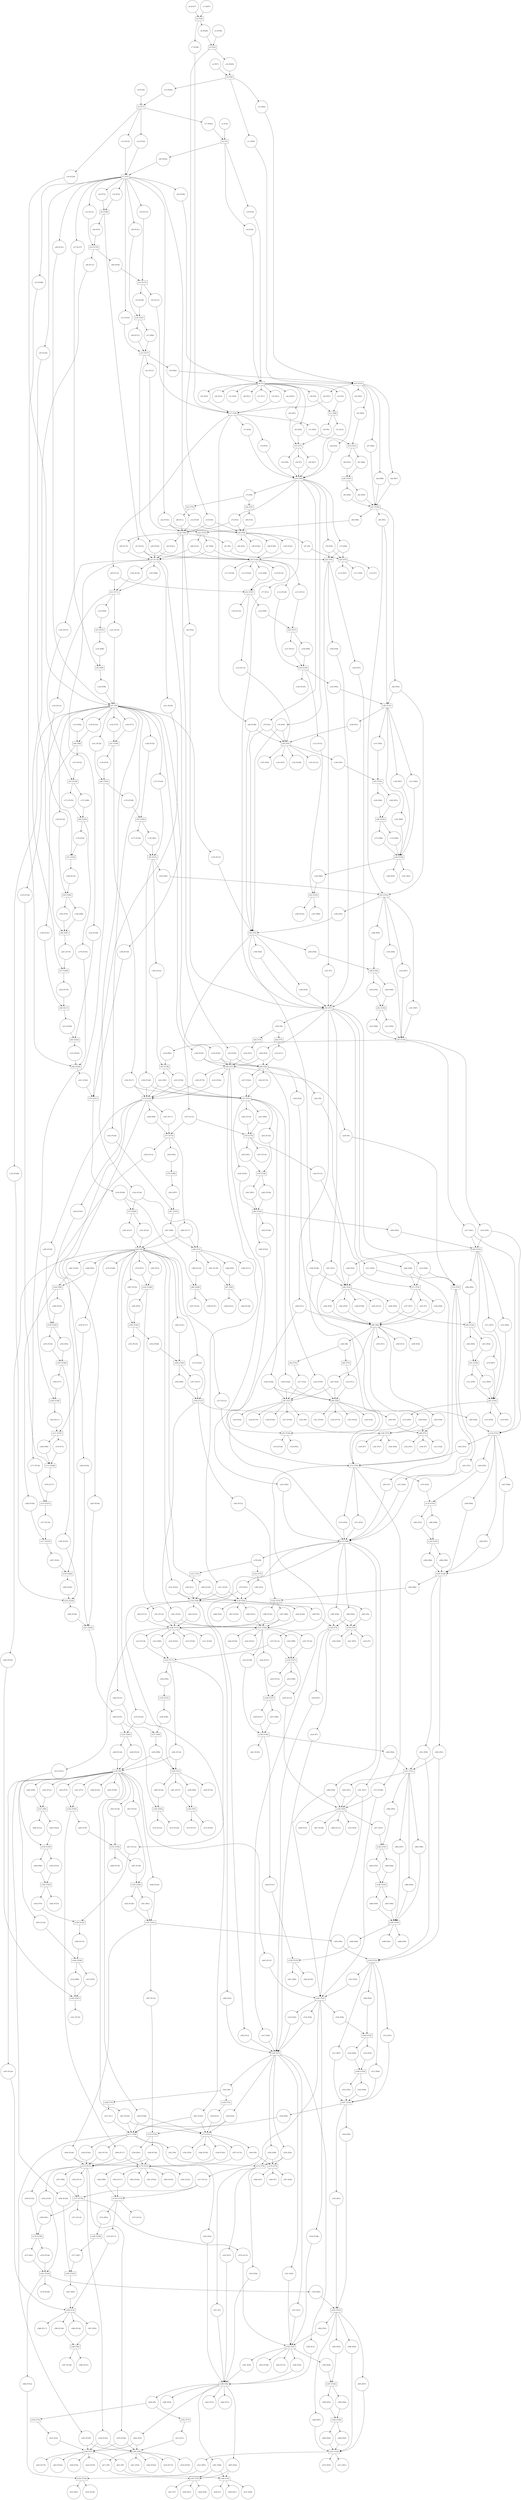 digraph PetriNet {
// Places
p85 [shape=circle label="c85 (P61)"];
p272 [shape=circle label="c272 (P60)"];
p464 [shape=circle label="c464 (P67)"];
p72 [shape=circle label="c72 (P55)"];
p503 [shape=circle label="c503 (P76)"];
p100 [shape=circle label="c100 (P161)"];
p427 [shape=circle label="c427 (P116)"];
p47 [shape=circle label="c47 (P116)"];
p431 [shape=circle label="c431 (P112)"];
p447 [shape=circle label="c447 (P164)"];
p139 [shape=circle label="c139 (P141)"];
p422 [shape=circle label="c422 (P163)"];
p523 [shape=circle label="c523 (P54)"];
p615 [shape=circle label="c615 (P81)"];
p297 [shape=circle label="c297 (P123)"];
p449 [shape=circle label="c449 (P160)"];
p41 [shape=circle label="c41 (P20)"];
p137 [shape=circle label="c137 (P144)"];
p415 [shape=circle label="c415 (P159)"];
p182 [shape=circle label="c182 (P84)"];
p268 [shape=circle label="c268 (P65)"];
p629 [shape=circle label="c629 (P47)"];
p376 [shape=circle label="c376 (P177)"];
p529 [shape=circle label="c529 (P24)"];
p151 [shape=circle label="c151 (P60)"];
p490 [shape=circle label="c490 (P84)"];
p270 [shape=circle label="c270 (P87)"];
p398 [shape=circle label="c398 (P155)"];
p69 [shape=circle label="c69 (P112)"];
p251 [shape=circle label="c251 (P28)"];
p364 [shape=circle label="c364 (P65)"];
p168 [shape=circle label="c168 (P53)"];
p394 [shape=circle label="c394 (P11)"];
p424 [shape=circle label="c424 (P151)"];
p178 [shape=circle label="c178 (P76)"];
p138 [shape=circle label="c138 (P160)"];
p155 [shape=circle label="c155 (P30)"];
p391 [shape=circle label="c391 (P59)"];
p330 [shape=circle label="c330 (P7)"];
p406 [shape=circle label="c406 (P23)"];
p180 [shape=circle label="c180 (P59)"];
p580 [shape=circle label="c580 (P152)"];
p290 [shape=circle label="c290 (P124)"];
p271 [shape=circle label="c271 (P67)"];
p245 [shape=circle label="c245 (P164)"];
p46 [shape=circle label="c46 (P78)"];
p52 [shape=circle label="c52 (P106)"];
p38 [shape=circle label="c38 (P22)"];
p40 [shape=circle label="c40 (P21)"];
p37 [shape=circle label="c37 (P17)"];
p573 [shape=circle label="c573 (P115)"];
p23 [shape=circle label="c23 (P188)"];
p388 [shape=circle label="c388 (P49)"];
p455 [shape=circle label="c455 (P118)"];
p569 [shape=circle label="c569 (P91)"];
p541 [shape=circle label="c541 (P9)"];
p269 [shape=circle label="c269 (P52)"];
p550 [shape=circle label="c550 (P24)"];
p181 [shape=circle label="c181 (P61)"];
p27 [shape=circle label="c27 (P137)"];
p187 [shape=circle label="c187 (P80)"];
p435 [shape=circle label="c435 (P116)"];
p123 [shape=circle label="c123 (P112)"];
p326 [shape=circle label="c326 (P170)"];
p323 [shape=circle label="c323 (P162)"];
p549 [shape=circle label="c549 (P162)"];
p286 [shape=circle label="c286 (P95)"];
p25 [shape=circle label="c25 (P112)"];
p29 [shape=circle label="c29 (P151)"];
p140 [shape=circle label="c140 (P73)"];
p537 [shape=circle label="c537 (P11)"];
p206 [shape=circle label="c206 (P48)"];
p592 [shape=circle label="c592 (P115)"];
p387 [shape=circle label="c387 (P181)"];
p341 [shape=circle label="c341 (P47)"];
p261 [shape=circle label="c261 (P81)"];
p74 [shape=circle label="c74 (P23)"];
p34 [shape=circle label="c34 (P3)"];
p101 [shape=circle label="c101 (P163)"];
p237 [shape=circle label="c237 (P47)"];
p80 [shape=circle label="c80 (P53)"];
p597 [shape=circle label="c597 (P138)"];
p451 [shape=circle label="c451 (P73)"];
p514 [shape=circle label="c514 (P68)"];
p355 [shape=circle label="c355 (P154)"];
p148 [shape=circle label="c148 (P51)"];
p582 [shape=circle label="c582 (P65)"];
p409 [shape=circle label="c409 (P187)"];
p103 [shape=circle label="c103 (P151)"];
p304 [shape=circle label="c304 (P48)"];
p39 [shape=circle label="c39 (P4)"];
p126 [shape=circle label="c126 (P80)"];
p437 [shape=circle label="c437 (P80)"];
p19 [shape=circle label="c19 (P18)"];
p239 [shape=circle label="c239 (P164)"];
p526 [shape=circle label="c526 (P48)"];
p303 [shape=circle label="c303 (P8)"];
p145 [shape=circle label="c145 (P138)"];
p382 [shape=circle label="c382 (P12)"];
p441 [shape=circle label="c441 (P145)"];
p602 [shape=circle label="c602 (P31)"];
p500 [shape=circle label="c500 (P153)"];
p316 [shape=circle label="c316 (P11)"];
p265 [shape=circle label="c265 (P148)"];
p113 [shape=circle label="c113 (P163)"];
p294 [shape=circle label="c294 (P198)"];
p88 [shape=circle label="c88 (P155)"];
p319 [shape=circle label="c319 (P156)"];
p114 [shape=circle label="c114 (P149)"];
p371 [shape=circle label="c371 (P198)"];
p241 [shape=circle label="c241 (P89)"];
p594 [shape=circle label="c594 (P30)"];
p392 [shape=circle label="c392 (P61)"];
p276 [shape=circle label="c276 (P72)"];
p118 [shape=circle label="c118 (P116)"];
p506 [shape=circle label="c506 (P148)"];
p173 [shape=circle label="c173 (P153)"];
p302 [shape=circle label="c302 (P66)"];
p305 [shape=circle label="c305 (P31)"];
p459 [shape=circle label="c459 (P118)"];
p9 [shape=circle label="c9 (P195)"];
p14 [shape=circle label="c14 (P122)"];
p520 [shape=circle label="c520 (P56)"];
p359 [shape=circle label="c359 (P154)"];
p122 [shape=circle label="c122 (P90)"];
p352 [shape=circle label="c352 (P108)"];
p26 [shape=circle label="c26 (P208)"];
p216 [shape=circle label="c216 (P59)"];
p292 [shape=circle label="c292 (P39)"];
p365 [shape=circle label="c365 (P51)"];
p487 [shape=circle label="c487 (P66)"];
p299 [shape=circle label="c299 (P101)"];
p434 [shape=circle label="c434 (P112)"];
p612 [shape=circle label="c612 (P85)"];
p604 [shape=circle label="c604 (P24)"];
p556 [shape=circle label="c556 (P160)"];
p509 [shape=circle label="c509 (P65)"];
p475 [shape=circle label="c475 (P128)"];
p538 [shape=circle label="c538 (P10)"];
p77 [shape=circle label="c77 (P12)"];
p279 [shape=circle label="c279 (P124)"];
p133 [shape=circle label="c133 (P94)"];
p553 [shape=circle label="c553 (P47)"];
p598 [shape=circle label="c598 (P54)"];
p555 [shape=circle label="c555 (P164)"];
p564 [shape=circle label="c564 (P89)"];
p254 [shape=circle label="c254 (P127)"];
p446 [shape=circle label="c446 (P130)"];
p417 [shape=circle label="c417 (P28)"];
p20 [shape=circle label="c20 (P202)"];
p226 [shape=circle label="c226 (P174)"];
p87 [shape=circle label="c87 (P80)"];
p360 [shape=circle label="c360 (P82)"];
p154 [shape=circle label="c154 (P35)"];
p174 [shape=circle label="c174 (P49)"];
p628 [shape=circle label="c628 (P28)"];
p534 [shape=circle label="c534 (P59)"];
p91 [shape=circle label="c91 (P9)"];
p230 [shape=circle label="c230 (P170)"];
p566 [shape=circle label="c566 (P7)"];
p362 [shape=circle label="c362 (P151)"];
p227 [shape=circle label="c227 (P162)"];
p63 [shape=circle label="c63 (P51)"];
p430 [shape=circle label="c430 (P92)"];
p190 [shape=circle label="c190 (P52)"];
p638 [shape=circle label="c638 (P47)"];
p496 [shape=circle label="c496 (P117)"];
p328 [shape=circle label="c328 (P162)"];
p146 [shape=circle label="c146 (P152)"];
p545 [shape=circle label="c545 (P24)"];
p275 [shape=circle label="c275 (P188)"];
p117 [shape=circle label="c117 (P159)"];
p186 [shape=circle label="c186 (P110)"];
p454 [shape=circle label="c454 (P189)"];
p22 [shape=circle label="c22 (P163)"];
p515 [shape=circle label="c515 (P70)"];
p244 [shape=circle label="c244 (P150)"];
p280 [shape=circle label="c280 (P137)"];
p42 [shape=circle label="c42 (P201)"];
p557 [shape=circle label="c557 (P89)"];
p191 [shape=circle label="c191 (P87)"];
p624 [shape=circle label="c624 (P195)"];
p357 [shape=circle label="c357 (P157)"];
p307 [shape=circle label="c307 (P24)"];
p396 [shape=circle label="c396 (P185)"];
p8 [shape=circle label="c8 (P206)"];
p327 [shape=circle label="c327 (P195)"];
p405 [shape=circle label="c405 (P9)"];
p324 [shape=circle label="c324 (P24)"];
p56 [shape=circle label="c56 (P47)"];
p249 [shape=circle label="c249 (P152)"];
p469 [shape=circle label="c469 (P35)"];
p380 [shape=circle label="c380 (P48)"];
p576 [shape=circle label="c576 (P158)"];
p445 [shape=circle label="c445 (P115)"];
p89 [shape=circle label="c89 (P11)"];
p264 [shape=circle label="c264 (P83)"];
p318 [shape=circle label="c318 (P81)"];
p471 [shape=circle label="c471 (P55)"];
p314 [shape=circle label="c314 (P61)"];
p575 [shape=circle label="c575 (P81)"];
p105 [shape=circle label="c105 (P88)"];
p453 [shape=circle label="c453 (P124)"];
p516 [shape=circle label="c516 (P39)"];
p583 [shape=circle label="c583 (P52)"];
p86 [shape=circle label="c86 (P84)"];
p30 [shape=circle label="c30 (P129)"];
p184 [shape=circle label="c184 (P148)"];
p32 [shape=circle label="c32 (P159)"];
p28 [shape=circle label="c28 (P123)"];
p403 [shape=circle label="c403 (P161)"];
p109 [shape=circle label="c109 (P47)"];
p222 [shape=circle label="c222 (P81)"];
p94 [shape=circle label="c94 (P173)"];
p71 [shape=circle label="c71 (P30)"];
p494 [shape=circle label="c494 (P141)"];
p90 [shape=circle label="c90 (P10)"];
p552 [shape=circle label="c552 (P28)"];
p231 [shape=circle label="c231 (P195)"];
p349 [shape=circle label="c349 (P140)"];
p212 [shape=circle label="c212 (P180)"];
p386 [shape=circle label="c386 (P66)"];
p312 [shape=circle label="c312 (P66)"];
p420 [shape=circle label="c420 (P28)"];
p348 [shape=circle label="c348 (P103)"];
p295 [shape=circle label="c295 (P30)"];
p457 [shape=circle label="c457 (P152)"];
p433 [shape=circle label="c433 (P90)"];
p121 [shape=circle label="c121 (P118)"];
p289 [shape=circle label="c289 (P117)"];
p467 [shape=circle label="c467 (P198)"];
p240 [shape=circle label="c240 (P160)"];
p489 [shape=circle label="c489 (P61)"];
p2 [shape=circle label="c2 (P57)"];
p616 [shape=circle label="c616 (P156)"];
p414 [shape=circle label="c414 (P88)"];
p21 [shape=circle label="c21 (P143)"];
p183 [shape=circle label="c183 (P83)"];
p504 [shape=circle label="c504 (P153)"];
p185 [shape=circle label="c185 (P152)"];
p315 [shape=circle label="c315 (P85)"];
p340 [shape=circle label="c340 (P28)"];
p374 [shape=circle label="c374 (P30)"];
p132 [shape=circle label="c132 (P75)"];
p200 [shape=circle label="c200 (P56)"];
p263 [shape=circle label="c263 (P97)"];
p546 [shape=circle label="c546 (P9)"];
p24 [shape=circle label="c24 (P72)"];
p194 [shape=circle label="c194 (P68)"];
p247 [shape=circle label="c247 (P117)"];
p124 [shape=circle label="c124 (P116)"];
p283 [shape=circle label="c283 (P129)"];
p134 [shape=circle label="c134 (P115)"];
p591 [shape=circle label="c591 (P39)"];
p528 [shape=circle label="c528 (P13)"];
p92 [shape=circle label="c92 (P23)"];
p571 [shape=circle label="c571 (P119)"];
p586 [shape=circle label="c586 (P60)"];
p224 [shape=circle label="c224 (P9)"];
p235 [shape=circle label="c235 (P7)"];
p397 [shape=circle label="c397 (P80)"];
p141 [shape=circle label="c141 (P134)"];
p423 [shape=circle label="c423 (P149)"];
p285 [shape=circle label="c285 (P74)"];
p317 [shape=circle label="c317 (P10)"];
p444 [shape=circle label="c444 (P94)"];
p329 [shape=circle label="c329 (P24)"];
p64 [shape=circle label="c64 (P67)"];
p525 [shape=circle label="c525 (P8)"];
p381 [shape=circle label="c381 (P31)"];
p460 [shape=circle label="c460 (P124)"];
p474 [shape=circle label="c474 (P123)"];
p458 [shape=circle label="c458 (P94)"];
p574 [shape=circle label="c574 (P117)"];
p198 [shape=circle label="c198 (P198)"];
p531 [shape=circle label="c531 (P29)"];
p618 [shape=circle label="c618 (P195)"];
p350 [shape=circle label="c350 (P78)"];
p610 [shape=circle label="c610 (P59)"];
p97 [shape=circle label="c97 (P9)"];
p287 [shape=circle label="c287 (P135)"];
p104 [shape=circle label="c104 (P118)"];
p234 [shape=circle label="c234 (P186)"];
p98 [shape=circle label="c98 (P23)"];
p512 [shape=circle label="c512 (P67)"];
p55 [shape=circle label="c55 (P28)"];
p440 [shape=circle label="c440 (P82)"];
p492 [shape=circle label="c492 (P155)"];
p613 [shape=circle label="c613 (P11)"];
p399 [shape=circle label="c399 (P9)"];
p232 [shape=circle label="c232 (P162)"];
p306 [shape=circle label="c306 (P13)"];
p298 [shape=circle label="c298 (P127)"];
p530 [shape=circle label="c530 (P26)"];
p152 [shape=circle label="c152 (P198)"];
p68 [shape=circle label="c68 (P198)"];
p443 [shape=circle label="c443 (P75)"];
p102 [shape=circle label="c102 (P149)"];
p579 [shape=circle label="c579 (P148)"];
p369 [shape=circle label="c369 (P69)"];
p6 [shape=circle label="c6 (P197)"];
p521 [shape=circle label="c521 (P176)"];
p199 [shape=circle label="c199 (P30)"];
p208 [shape=circle label="c208 (P13)"];
p331 [shape=circle label="c331 (P28)"];
p507 [shape=circle label="c507 (P152)"];
p110 [shape=circle label="c110 (P7)"];
p196 [shape=circle label="c196 (P39)"];
p58 [shape=circle label="c58 (P157)"];
p320 [shape=circle label="c320 (P9)"];
p255 [shape=circle label="c255 (P91)"];
p606 [shape=circle label="c606 (P29)"];
p402 [shape=circle label="c402 (P173)"];
p225 [shape=circle label="c225 (P195)"];
p404 [shape=circle label="c404 (P169)"];
p76 [shape=circle label="c76 (P31)"];
p262 [shape=circle label="c262 (P158)"];
p115 [shape=circle label="c115 (P151)"];
p595 [shape=circle label="c595 (P56)"];
p366 [shape=circle label="c366 (P67)"];
p107 [shape=circle label="c107 (P7)"];
p623 [shape=circle label="c623 (P170)"];
p518 [shape=circle label="c518 (P198)"];
p572 [shape=circle label="c572 (P93)"];
p411 [shape=circle label="c411 (P149)"];
p461 [shape=circle label="c461 (P137)"];
p188 [shape=circle label="c188 (P155)"];
p120 [shape=circle label="c120 (P112)"];
p223 [shape=circle label="c223 (P156)"];
p375 [shape=circle label="c375 (P55)"];
p356 [shape=circle label="c356 (P80)"];
p625 [shape=circle label="c625 (P162)"];
p150 [shape=circle label="c150 (P86)"];
p149 [shape=circle label="c149 (P67)"];
p258 [shape=circle label="c258 (P93)"];
p505 [shape=circle label="c505 (P83)"];
p508 [shape=circle label="c508 (P110)"];
p35 [shape=circle label="c35 (P31)"];
p189 [shape=circle label="c189 (P65)"];
p195 [shape=circle label="c195 (P70)"];
p484 [shape=circle label="c484 (P66)"];
p501 [shape=circle label="c501 (P81)"];
p421 [shape=circle label="c421 (P47)"];
p53 [shape=circle label="c53 (P112)"];
p358 [shape=circle label="c358 (P77)"];
p15 [shape=circle label="c15 (P125)"];
p429 [shape=circle label="c429 (P128)"];
p383 [shape=circle label="c383 (P26)"];
p205 [shape=circle label="c205 (P8)"];
p412 [shape=circle label="c412 (P151)"];
p321 [shape=circle label="c321 (P195)"];
p59 [shape=circle label="c59 (P82)"];
p204 [shape=circle label="c204 (P66)"];
p36 [shape=circle label="c36 (P47)"];
p266 [shape=circle label="c266 (P152)"];
p210 [shape=circle label="c210 (P26)"];
p432 [shape=circle label="c432 (P118)"];
p197 [shape=circle label="c197 (P115)"];
p617 [shape=circle label="c617 (P9)"];
p554 [shape=circle label="c554 (P150)"];
p563 [shape=circle label="c563 (P117)"];
p291 [shape=circle label="c291 (P138)"];
p62 [shape=circle label="c62 (P65)"];
p498 [shape=circle label="c498 (P134)"];
p511 [shape=circle label="c511 (P87)"];
p12 [shape=circle label="c12 (P62)"];
p260 [shape=circle label="c260 (P117)"];
p313 [shape=circle label="c313 (P59)"];
p82 [shape=circle label="c82 (P49)"];
p278 [shape=circle label="c278 (P117)"];
p495 [shape=circle label="c495 (P79)"];
p393 [shape=circle label="c393 (P84)"];
p468 [shape=circle label="c468 (P112)"];
p284 [shape=circle label="c284 (P159)"];
p377 [shape=circle label="c377 (P179)"];
p524 [shape=circle label="c524 (P66)"];
p112 [shape=circle label="c112 (P47)"];
p535 [shape=circle label="c535 (P61)"];
p217 [shape=circle label="c217 (P61)"];
p119 [shape=circle label="c119 (P92)"];
p65 [shape=circle label="c65 (P63)"];
p413 [shape=circle label="c413 (P118)"];
p351 [shape=circle label="c351 (P116)"];
p253 [shape=circle label="c253 (P123)"];
p172 [shape=circle label="c172 (P80)"];
p33 [shape=circle label="c33 (P74)"];
p472 [shape=circle label="c472 (P100)"];
p428 [shape=circle label="c428 (P123)"];
p558 [shape=circle label="c558 (P119)"];
p171 [shape=circle label="c171 (P134)"];
p243 [shape=circle label="c243 (P152)"];
p175 [shape=circle label="c175 (P66)"];
p238 [shape=circle label="c238 (P150)"];
p533 [shape=circle label="c533 (P66)"];
p600 [shape=circle label="c600 (P8)"];
p536 [shape=circle label="c536 (P85)"];
p436 [shape=circle label="c436 (P96)"];
p542 [shape=circle label="c542 (P195)"];
p578 [shape=circle label="c578 (P83)"];
p129 [shape=circle label="c129 (P82)"];
p5 [shape=circle label="c5 (P194)"];
p13 [shape=circle label="c13 (P204)"];
p207 [shape=circle label="c207 (P31)"];
p43 [shape=circle label="c43 (P26)"];
p622 [shape=circle label="c622 (P9)"];
p281 [shape=circle label="c281 (P140)"];
p78 [shape=circle label="c78 (P26)"];
p95 [shape=circle label="c95 (P161)"];
p361 [shape=circle label="c361 (P145)"];
p609 [shape=circle label="c609 (P66)"];
p637 [shape=circle label="c637 (P28)"];
p143 [shape=circle label="c143 (P189)"];
p385 [shape=circle label="c385 (P53)"];
p10 [shape=circle label="c10 (P205)"];
p470 [shape=circle label="c470 (P30)"];
p236 [shape=circle label="c236 (P28)"];
p373 [shape=circle label="c373 (P35)"];
p608 [shape=circle label="c608 (P50)"];
p3 [shape=circle label="c3 (P14)"];
p99 [shape=circle label="c99 (P195)"];
p61 [shape=circle label="c61 (P151)"];
p491 [shape=circle label="c491 (P80)"];
p589 [shape=circle label="c589 (P124)"];
p585 [shape=circle label="c585 (P67)"];
p75 [shape=circle label="c75 (P48)"];
p448 [shape=circle label="c448 (P144)"];
p442 [shape=circle label="c442 (P151)"];
p18 [shape=circle label="c18 (P16)"];
p379 [shape=circle label="c379 (P23)"];
p248 [shape=circle label="c248 (P89)"];
p57 [shape=circle label="c57 (P80)"];
p332 [shape=circle label="c332 (P47)"];
p605 [shape=circle label="c605 (P26)"];
p488 [shape=circle label="c488 (P59)"];
p50 [shape=circle label="c50 (P6)"];
p1 [shape=circle label="c1 (P207)"];
p293 [shape=circle label="c293 (P115)"];
p551 [shape=circle label="c551 (P7)"];
p111 [shape=circle label="c111 (P28)"];
p70 [shape=circle label="c70 (P35)"];
p144 [shape=circle label="c144 (P118)"];
p510 [shape=circle label="c510 (P52)"];
p593 [shape=circle label="c593 (P198)"];
p127 [shape=circle label="c127 (P157)"];
p277 [shape=circle label="c277 (P112)"];
p384 [shape=circle label="c384 (P29)"];
p309 [shape=circle label="c309 (P29)"];
p567 [shape=circle label="c567 (P28)"];
p67 [shape=circle label="c67 (P60)"];
p125 [shape=circle label="c125 (P96)"];
p363 [shape=circle label="c363 (P111)"];
p438 [shape=circle label="c438 (P157)"];
p84 [shape=circle label="c84 (P59)"];
p539 [shape=circle label="c539 (P81)"];
p17 [shape=circle label="c17 (P203)"];
p418 [shape=circle label="c418 (P47)"];
p300 [shape=circle label="c300 (P138)"];
p259 [shape=circle label="c259 (P115)"];
p577 [shape=circle label="c577 (P97)"];
p462 [shape=circle label="c462 (P65)"];
p419 [shape=circle label="c419 (P7)"];
p601 [shape=circle label="c601 (P48)"];
p83 [shape=circle label="c83 (P66)"];
p214 [shape=circle label="c214 (P66)"];
p202 [shape=circle label="c202 (P178)"];
p288 [shape=circle label="c288 (P95)"];
p425 [shape=circle label="c425 (P88)"];
p301 [shape=circle label="c301 (P54)"];
p561 [shape=circle label="c561 (P164)"];
p452 [shape=circle label="c452 (P134)"];
p543 [shape=circle label="c543 (P174)"];
p407 [shape=circle label="c407 (P195)"];
p590 [shape=circle label="c590 (P138)"];
p11 [shape=circle label="c11 (P59)"];
p325 [shape=circle label="c325 (P9)"];
p130 [shape=circle label="c130 (P145)"];
p581 [shape=circle label="c581 (P99)"];
p106 [shape=circle label="c106 (P159)"];
p497 [shape=circle label="c497 (P109)"];
p16 [shape=circle label="c16 (P128)"];
p273 [shape=circle label="c273 (P143)"];
p367 [shape=circle label="c367 (P86)"];
p548 [shape=circle label="c548 (P195)"];
p354 [shape=circle label="c354 (P81)"];
p218 [shape=circle label="c218 (P85)"];
p463 [shape=circle label="c463 (P51)"];
p31 [shape=circle label="c31 (P131)"];
p93 [shape=circle label="c93 (P195)"];
p560 [shape=circle label="c560 (P150)"];
p621 [shape=circle label="c621 (P24)"];
p131 [shape=circle label="c131 (P151)"];
p159 [shape=circle label="c159 (P79)"];
p128 [shape=circle label="c128 (P98)"];
p252 [shape=circle label="c252 (P47)"];
p389 [shape=circle label="c389 (P66)"];
p221 [shape=circle label="c221 (P184)"];
p81 [shape=circle label="c81 (P66)"];
p246 [shape=circle label="c246 (P160)"];
p213 [shape=circle label="c213 (P50)"];
p66 [shape=circle label="c66 (P86)"];
p493 [shape=circle label="c493 (P102)"];
p136 [shape=circle label="c136 (P164)"];
p390 [shape=circle label="c390 (P183)"];
p584 [shape=circle label="c584 (P87)"];
p250 [shape=circle label="c250 (P7)"];
p532 [shape=circle label="c532 (P50)"];
p614 [shape=circle label="c614 (P10)"];
p408 [shape=circle label="c408 (P161)"];
p339 [shape=circle label="c339 (P7)"];
p203 [shape=circle label="c203 (P54)"];
p410 [shape=circle label="c410 (P163)"];
p45 [shape=circle label="c45 (P29)"];
p193 [shape=circle label="c193 (P60)"];
p135 [shape=circle label="c135 (P130)"];
p627 [shape=circle label="c627 (P7)"];
p242 [shape=circle label="c242 (P119)"];
p160 [shape=circle label="c160 (P117)"];
p282 [shape=circle label="c282 (P151)"];
p157 [shape=circle label="c157 (P102)"];
p568 [shape=circle label="c568 (P47)"];
p308 [shape=circle label="c308 (P26)"];
p450 [shape=circle label="c450 (P141)"];
p502 [shape=circle label="c502 (P158)"];
p49 [shape=circle label="c49 (P131)"];
p142 [shape=circle label="c142 (P124)"];
p466 [shape=circle label="c466 (P60)"];
p153 [shape=circle label="c153 (P112)"];
p274 [shape=circle label="c274 (P163)"];
p156 [shape=circle label="c156 (P55)"];
p108 [shape=circle label="c108 (P28)"];
p596 [shape=circle label="c596 (P101)"];
p201 [shape=circle label="c201 (P176)"];
p220 [shape=circle label="c220 (P10)"];
p169 [shape=circle label="c169 (P66)"];
p547 [shape=circle label="c547 (P170)"];
p51 [shape=circle label="c51 (P12)"];
p192 [shape=circle label="c192 (P67)"];
p559 [shape=circle label="c559 (P152)"];
p256 [shape=circle label="c256 (P115)"];
p588 [shape=circle label="c588 (P117)"];
p426 [shape=circle label="c426 (P159)"];
p229 [shape=circle label="c229 (P9)"];
p370 [shape=circle label="c370 (P71)"];
p228 [shape=circle label="c228 (P24)"];
p257 [shape=circle label="c257 (P119)"];
p465 [shape=circle label="c465 (P86)"];
p96 [shape=circle label="c96 (P169)"];
p540 [shape=circle label="c540 (P156)"];
p311 [shape=circle label="c311 (P50)"];
p60 [shape=circle label="c60 (P145)"];
p179 [shape=circle label="c179 (P153)"];
p368 [shape=circle label="c368 (P60)"];
p378 [shape=circle label="c378 (P8)"];
p620 [shape=circle label="c620 (P162)"];
p483 [shape=circle label="c483 (P53)"];
p499 [shape=circle label="c499 (P80)"];
p158 [shape=circle label="c158 (P141)"];
p570 [shape=circle label="c570 (P115)"];
p565 [shape=circle label="c565 (P152)"];
p267 [shape=circle label="c267 (P99)"];
p636 [shape=circle label="c636 (P7)"];
p233 [shape=circle label="c233 (P24)"];
p456 [shape=circle label="c456 (P138)"];
p176 [shape=circle label="c176 (P81)"];
p544 [shape=circle label="c544 (P162)"];
p416 [shape=circle label="c416 (P7)"];
p7 [shape=circle label="c7 (P198)"];
p587 [shape=circle label="c587 (P95)"];
p527 [shape=circle label="c527 (P31)"];
p473 [shape=circle label="c473 (P137)"];
p215 [shape=circle label="c215 (P182)"];
p486 [shape=circle label="c486 (P49)"];
p611 [shape=circle label="c611 (P61)"];
p73 [shape=circle label="c73 (P8)"];
p177 [shape=circle label="c177 (P158)"];
p79 [shape=circle label="c79 (P29)"];
p513 [shape=circle label="c513 (P60)"];
p147 [shape=circle label="c147 (P65)"];
p322 [shape=circle label="c322 (P174)"];
p562 [shape=circle label="c562 (P160)"];
p209 [shape=circle label="c209 (P24)"];
p400 [shape=circle label="c400 (P23)"];
p211 [shape=circle label="c211 (P29)"];
p4 [shape=circle label="c4 (P120)"];
p116 [shape=circle label="c116 (P88)"];
p44 [shape=circle label="c44 (P19)"];
p439 [shape=circle label="c439 (P98)"];
p517 [shape=circle label="c517 (P115)"];
p519 [shape=circle label="c519 (P30)"];
p170 [shape=circle label="c170 (P109)"];
p395 [shape=circle label="c395 (P10)"];
p619 [shape=circle label="c619 (P174)"];
p603 [shape=circle label="c603 (P13)"];
p54 [shape=circle label="c54 (P7)"];
p626 [shape=circle label="c626 (P24)"];
p353 [shape=circle label="c353 (P135)"];
p372 [shape=circle label="c372 (P112)"];
p296 [shape=circle label="c296 (P56)"];
p219 [shape=circle label="c219 (P11)"];
p48 [shape=circle label="c48 (P104)"];
p599 [shape=circle label="c599 (P66)"];
p401 [shape=circle label="c401 (P195)"];
// Transitions
t144 [shape=box label="e144 (T202)"];
t69 [shape=box label="e69 (T27)"];
t124 [shape=box label="e124 (T155)"];
t52 [shape=box label="e52 (T155)"];
t104 [shape=box label="e104 (T182)"];
t180 [shape=box label="e180 (T198)"];
t111 [shape=box label="e111 (T187)"];
t172 [shape=box label="e172 (T27)"];
t65 [shape=box label="e65 (T74)"];
t82 [shape=box label="e82 (T152)"];
t106 [shape=box label="e106 (T163)"];
t137 [shape=box label="e137 (T99)"];
t15 [shape=box label="e15 (T137)"];
t38 [shape=box label="e38 (T151)"];
t116 [shape=box label="e116 (T191)"];
t142 [shape=box label="e142 (T30)"];
t95 [shape=box label="e95 (T156)"];
t164 [shape=box label="e164 (T192)"];
t85 [shape=box label="e85 (T33)"];
t110 [shape=box label="e110 (T151)"];
t191 [shape=box label="e191 (T150)"];
t176 [shape=box label="e176 (T70)"];
t3 [shape=box label="e3 (T22)"];
t6 [shape=box label="e6 (T2)"];
t23 [shape=box label="e23 (T75)"];
t29 [shape=box label="e29 (T70)"];
t126 [shape=box label="e126 (T26)"];
t80 [shape=box label="e80 (T144)"];
t148 [shape=box label="e148 (T193)"];
t74 [shape=box label="e74 (T70)"];
t122 [shape=box label="e122 (T74)"];
t63 [shape=box label="e63 (T150)"];
t31 [shape=box label="e31 (T171)"];
t96 [shape=box label="e96 (T29)"];
t36 [shape=box label="e36 (T140)"];
t93 [shape=box label="e93 (T75)"];
t143 [shape=box label="e143 (T91)"];
t55 [shape=box label="e55 (T33)"];
t61 [shape=box label="e61 (T194)"];
t162 [shape=box label="e162 (T207)"];
t113 [shape=box label="e113 (T208)"];
t132 [shape=box label="e132 (T202)"];
t51 [shape=box label="e51 (T145)"];
t197 [shape=box label="e197 (T70)"];
t71 [shape=box label="e71 (T70)"];
t62 [shape=box label="e62 (T224)"];
t19 [shape=box label="e19 (T191)"];
t91 [shape=box label="e91 (T194)"];
t41 [shape=box label="e41 (T190)"];
t77 [shape=box label="e77 (T174)"];
t123 [shape=box label="e123 (T230)"];
t92 [shape=box label="e92 (T150)"];
t33 [shape=box label="e33 (T197)"];
t199 [shape=box label="e199 (T70)"];
t40 [shape=box label="e40 (T94)"];
t70 [shape=box label="e70 (T231)"];
t157 [shape=box label="e157 (T141)"];
t45 [shape=box label="e45 (T159)"];
t60 [shape=box label="e60 (T217)"];
t84 [shape=box label="e84 (T13)"];
t25 [shape=box label="e25 (T28)"];
t114 [shape=box label="e114 (T213)"];
t46 [shape=box label="e46 (T193)"];
t196 [shape=box label="e196 (T27)"];
t50 [shape=box label="e50 (T141)"];
t170 [shape=box label="e170 (T156)"];
t10 [shape=box label="e10 (T179)"];
t153 [shape=box label="e153 (T183)"];
t161 [shape=box label="e161 (T33)"];
t30 [shape=box label="e30 (T106)"];
t185 [shape=box label="e185 (T33)"];
t5 [shape=box label="e5 (T17)"];
t128 [shape=box label="e128 (T114)"];
t18 [shape=box label="e18 (T36)"];
t138 [shape=box label="e138 (T140)"];
t158 [shape=box label="e158 (T145)"];
t136 [shape=box label="e136 (T157)"];
t131 [shape=box label="e131 (T106)"];
t195 [shape=box label="e195 (T29)"];
t149 [shape=box label="e149 (T149)"];
t103 [shape=box label="e103 (T189)"];
t39 [shape=box label="e39 (T30)"];
t187 [shape=box label="e187 (T192)"];
t167 [shape=box label="e167 (T150)"];
t129 [shape=box label="e129 (T70)"];
t152 [shape=box label="e152 (T190)"];
t56 [shape=box label="e56 (T207)"];
t183 [shape=box label="e183 (T152)"];
t160 [shape=box label="e160 (T186)"];
t79 [shape=box label="e79 (T198)"];
t140 [shape=box label="e140 (T12)"];
t89 [shape=box label="e89 (T66)"];
t139 [shape=box label="e139 (T6)"];
t156 [shape=box label="e156 (T165)"];
t171 [shape=box label="e171 (T29)"];
t37 [shape=box label="e37 (T6)"];
t155 [shape=box label="e155 (T164)"];
t168 [shape=box label="e168 (T75)"];
t53 [shape=box label="e53 (T152)"];
t194 [shape=box label="e194 (T156)"];
t186 [shape=box label="e186 (T92)"];
t20 [shape=box label="e20 (T193)"];
t107 [shape=box label="e107 (T166)"];
t154 [shape=box label="e154 (T159)"];
t14 [shape=box label="e14 (T161)"];
t175 [shape=box label="e175 (T123)"];
t98 [shape=box label="e98 (T70)"];
t58 [shape=box label="e58 (T192)"];
t141 [shape=box label="e141 (T151)"];
t182 [shape=box label="e182 (T102)"];
t57 [shape=box label="e57 (T209)"];
t115 [shape=box label="e115 (T46)"];
t117 [shape=box label="e117 (T219)"];
t184 [shape=box label="e184 (T13)"];
t32 [shape=box label="e32 (T167)"];
t100 [shape=box label="e100 (T70)"];
t97 [shape=box label="e97 (T27)"];
t34 [shape=box label="e34 (T157)"];
t35 [shape=box label="e35 (T99)"];
t108 [shape=box label="e108 (T137)"];
t27 [shape=box label="e27 (T114)"];
t83 [shape=box label="e83 (T8)"];
t86 [shape=box label="e86 (T200)"];
t48 [shape=box label="e48 (T165)"];
t173 [shape=box label="e173 (T70)"];
t68 [shape=box label="e68 (T29)"];
t22 [shape=box label="e22 (T155)"];
t59 [shape=box label="e59 (T57)"];
t130 [shape=box label="e130 (T70)"];
t177 [shape=box label="e177 (T170)"];
t94 [shape=box label="e94 (T74)"];
t174 [shape=box label="e174 (T131)"];
t150 [shape=box label="e150 (T155)"];
t16 [shape=box label="e16 (T153)"];
t43 [shape=box label="e43 (T191)"];
t166 [shape=box label="e166 (T194)"];
t17 [shape=box label="e17 (T30)"];
t76 [shape=box label="e76 (T170)"];
t11 [shape=box label="e11 (T68)"];
t125 [shape=box label="e125 (T28)"];
t105 [shape=box label="e105 (T160)"];
t44 [shape=box label="e44 (T183)"];
t49 [shape=box label="e49 (T149)"];
t9 [shape=box label="e9 (T189)"];
t135 [shape=box label="e135 (T197)"];
t109 [shape=box label="e109 (T148)"];
t193 [shape=box label="e193 (T74)"];
t64 [shape=box label="e64 (T75)"];
t28 [shape=box label="e28 (T70)"];
t67 [shape=box label="e67 (T156)"];
t75 [shape=box label="e75 (T200)"];
t119 [shape=box label="e119 (T228)"];
t190 [shape=box label="e190 (T194)"];
t188 [shape=box label="e188 (T66)"];
t12 [shape=box label="e12 (T175)"];
t192 [shape=box label="e192 (T75)"];
t178 [shape=box label="e178 (T174)"];
t181 [shape=box label="e181 (T144)"];
t88 [shape=box label="e88 (T192)"];
t165 [shape=box label="e165 (T57)"];
t159 [shape=box label="e159 (T152)"];
t127 [shape=box label="e127 (T234)"];
t179 [shape=box label="e179 (T158)"];
t21 [shape=box label="e21 (T149)"];
t24 [shape=box label="e24 (T74)"];
t133 [shape=box label="e133 (T171)"];
t73 [shape=box label="e73 (T123)"];
t78 [shape=box label="e78 (T158)"];
t134 [shape=box label="e134 (T167)"];
t120 [shape=box label="e120 (T149)"];
t112 [shape=box label="e112 (T30)"];
t87 [shape=box label="e87 (T92)"];
t146 [shape=box label="e146 (T191)"];
t7 [shape=box label="e7 (T15)"];
t54 [shape=box label="e54 (T186)"];
t81 [shape=box label="e81 (T102)"];
t66 [shape=box label="e66 (T229)"];
t8 [shape=box label="e8 (T1)"];
t13 [shape=box label="e13 (T71)"];
t121 [shape=box label="e121 (T75)"];
t4 [shape=box label="e4 (T20)"];
t72 [shape=box label="e72 (T131)"];
t26 [shape=box label="e26 (T26)"];
t102 [shape=box label="e102 (T95)"];
t47 [shape=box label="e47 (T164)"];
t151 [shape=box label="e151 (T94)"];
t2 [shape=box label="e2 (T24)"];
t118 [shape=box label="e118 (T193)"];
t169 [shape=box label="e169 (T74)"];
// Edges
p85 -> t38;
p85 -> t53;
p272 -> t92;
p464 -> t149;
p72 -> t19;
p503 -> t158;
p100 -> t30;
p427 -> t134;
p47 -> t27;
p47 -> t30;
p431 -> t158;
p447 -> t171;
p447 -> t172;
p139 -> t40;
p523 -> t166;
p449 -> t171;
p449 -> t172;
p137 -> t50;
p182 -> t52;
p268 -> t88;
p376 -> t114;
p529 -> t171;
p529 -> t172;
p151 -> t49;
p490 -> t150;
p270 -> t92;
p398 -> t128;
p398 -> t131;
p69 -> t31;
p69 -> t32;
p251 -> t115;
p364 -> t116;
p168 -> t46;
p394 -> t125;
p424 -> t136;
p178 -> t51;
p138 -> t68;
p138 -> t69;
p391 -> t141;
p391 -> t159;
p580 -> t194;
p290 -> t86;
p271 -> t92;
p245 -> t127;
p46 -> t10;
p52 -> t14;
p38 -> t18;
p23 -> t66;
p388 -> t120;
p455 -> t160;
p569 -> t179;
p541 -> t173;
p269 -> t85;
p27 -> t35;
p123 -> t39;
p549 -> t175;
p286 -> t102;
p25 -> t12;
p29 -> t14;
p140 -> t41;
p537 -> t171;
p206 -> t71;
p206 -> t74;
p387 -> t119;
p261 -> t80;
p74 -> t25;
p74 -> t26;
p34 -> t11;
p101 -> t70;
p237 -> t89;
p80 -> t20;
p451 -> t152;
p514 -> t162;
p355 -> t107;
p148 -> t39;
p582 -> t187;
p409 -> t132;
p409 -> t144;
p103 -> t45;
p304 -> t98;
p304 -> t100;
p39 -> t11;
p126 -> t36;
p437 -> t138;
p19 -> t8;
p239 -> t96;
p239 -> t97;
p526 -> t173;
p526 -> t176;
p303 -> t93;
p303 -> t94;
p145 -> t81;
p382 -> t165;
p500 -> t156;
p316 -> t96;
p88 -> t27;
p88 -> t30;
p114 -> t36;
p371 -> t142;
p371 -> t161;
p241 -> t76;
p594 -> t188;
p392 -> t141;
p392 -> t159;
p276 -> t103;
p118 -> t32;
p506 -> t174;
p506 -> t175;
p173 -> t48;
p302 -> t91;
p9 -> t25;
p9 -> t26;
p14 -> t7;
p520 -> t164;
p359 -> t123;
p122 -> t34;
p352 -> t106;
p26 -> t8;
p216 -> t82;
p216 -> t110;
p292 -> t89;
p365 -> t112;
p487 -> t149;
p434 -> t142;
p612 -> t194;
p604 -> t195;
p604 -> t196;
p556 -> t195;
p556 -> t196;
p509 -> t164;
p538 -> t172;
p77 -> t59;
p279 -> t132;
p279 -> t140;
p133 -> t40;
p553 -> t188;
p598 -> t190;
p555 -> t195;
p555 -> t196;
p564 -> t178;
p254 -> t83;
p417 -> t165;
p20 -> t7;
p226 -> t72;
p87 -> t27;
p87 -> t30;
p360 -> t110;
p174 -> t49;
p534 -> t183;
p91 -> t28;
p230 -> t73;
p362 -> t124;
p227 -> t72;
p63 -> t17;
p430 -> t135;
p190 -> t55;
p496 -> t174;
p496 -> t175;
p146 -> t47;
p545 -> t188;
p186 -> t54;
p22 -> t25;
p22 -> t26;
p515 -> t162;
p244 -> t119;
p280 -> t137;
p557 -> t177;
p191 -> t63;
p357 -> t108;
p307 -> t96;
p307 -> t97;
p396 -> t127;
p8 -> t3;
p405 -> t130;
p56 -> t18;
p249 -> t105;
p380 -> t129;
p380 -> t130;
p576 -> t181;
p445 -> t161;
p89 -> t25;
p264 -> t82;
p471 -> t146;
p575 -> t181;
p105 -> t31;
p453 -> t184;
p516 -> t165;
p583 -> t185;
p86 -> t22;
p30 -> t56;
p184 -> t72;
p184 -> t73;
p32 -> t25;
p32 -> t26;
p28 -> t37;
p403 -> t128;
p109 -> t59;
p222 -> t72;
p222 -> t73;
p94 -> t27;
p71 -> t18;
p90 -> t26;
p552 -> t188;
p231 -> t125;
p231 -> t126;
p349 -> t117;
p212 -> t62;
p386 -> t118;
p312 -> t92;
p348 -> t105;
p295 -> t89;
p457 -> t155;
p433 -> t136;
p121 -> t37;
p240 -> t96;
p240 -> t97;
p2 -> t4;
p414 -> t133;
p21 -> t15;
p183 -> t53;
p185 -> t67;
p315 -> t95;
p374 -> t115;
p132 -> t41;
p200 -> t58;
p263 -> t81;
p546 -> t176;
p24 -> t9;
p194 -> t56;
p247 -> t77;
p283 -> t162;
p134 -> t55;
p591 -> t188;
p528 -> t188;
p92 -> t59;
p586 -> t191;
p224 -> t71;
p235 -> t89;
p397 -> t128;
p397 -> t131;
p141 -> t44;
p423 -> t138;
p285 -> t103;
p317 -> t97;
p444 -> t151;
p64 -> t21;
p525 -> t168;
p525 -> t169;
p381 -> t142;
p381 -> t161;
p460 -> t144;
p458 -> t143;
p574 -> t184;
p198 -> t85;
p198 -> t112;
p531 -> t185;
p350 -> t104;
p97 -> t29;
p287 -> t104;
p104 -> t31;
p234 -> t75;
p234 -> t86;
p512 -> t167;
p55 -> t18;
p440 -> t141;
p613 -> t195;
p399 -> t129;
p232 -> t73;
p530 -> t173;
p530 -> t176;
p68 -> t39;
p68 -> t55;
p443 -> t152;
p102 -> t62;
p369 -> t113;
p6 -> t2;
p199 -> t59;
p208 -> t89;
p208 -> t115;
p507 -> t170;
p196 -> t59;
p58 -> t15;
p320 -> t98;
p255 -> t78;
p402 -> t128;
p225 -> t96;
p225 -> t97;
p404 -> t131;
p76 -> t39;
p76 -> t55;
p262 -> t80;
p115 -> t34;
p595 -> t187;
p366 -> t120;
p107 -> t59;
p518 -> t185;
p572 -> t180;
p461 -> t143;
p120 -> t51;
p223 -> t72;
p223 -> t73;
p375 -> t116;
p356 -> t108;
p150 -> t49;
p149 -> t49;
p258 -> t79;
p505 -> t159;
p508 -> t160;
p35 -> t17;
p189 -> t58;
p195 -> t56;
p484 -> t148;
p501 -> t157;
p53 -> t17;
p358 -> t109;
p15 -> t7;
p429 -> t139;
p383 -> t129;
p383 -> t130;
p205 -> t64;
p205 -> t65;
p412 -> t154;
p59 -> t16;
p204 -> t61;
p36 -> t13;
p266 -> t95;
p210 -> t71;
p210 -> t74;
p432 -> t140;
p432 -> t139;
p197 -> t76;
p197 -> t77;
p617 -> t197;
p554 -> t181;
p563 -> t178;
p291 -> t87;
p62 -> t19;
p511 -> t167;
p12 -> t16;
p260 -> t84;
p260 -> t83;
p82 -> t21;
p278 -> t111;
p495 -> t153;
p393 -> t124;
p284 -> t125;
p284 -> t126;
p377 -> t117;
p524 -> t166;
p535 -> t183;
p217 -> t82;
p217 -> t110;
p119 -> t33;
p413 -> t133;
p351 -> t128;
p351 -> t131;
p253 -> t83;
p172 -> t48;
p33 -> t9;
p428 -> t139;
p558 -> t177;
p171 -> t114;
p243 -> t78;
p175 -> t49;
p238 -> t80;
p533 -> t167;
p600 -> t192;
p600 -> t193;
p536 -> t170;
p436 -> t137;
p542 -> t195;
p542 -> t196;
p578 -> t183;
p129 -> t38;
p5 -> t3;
p13 -> t5;
p207 -> t85;
p207 -> t112;
p43 -> t13;
p622 -> t199;
p281 -> t102;
p78 -> t28;
p78 -> t29;
p95 -> t27;
p361 -> t128;
p361 -> t131;
p609 -> t191;
p143 -> t123;
p385 -> t118;
p10 -> t4;
p236 -> t89;
p373 -> t115;
p608 -> t191;
p3 -> t6;
p61 -> t22;
p585 -> t191;
p75 -> t28;
p75 -> t29;
p448 -> t157;
p442 -> t150;
p18 -> t8;
p379 -> t125;
p379 -> t126;
p248 -> t77;
p57 -> t15;
p605 -> t197;
p605 -> t199;
p50 -> t13;
p1 -> t2;
p551 -> t188;
p70 -> t18;
p144 -> t54;
p510 -> t161;
p127 -> t36;
p277 -> t112;
p384 -> t142;
p384 -> t161;
p67 -> t21;
p125 -> t35;
p363 -> t111;
p438 -> t138;
p84 -> t38;
p84 -> t53;
p539 -> t174;
p539 -> t175;
p17 -> t6;
p418 -> t165;
p259 -> t109;
p577 -> t182;
p462 -> t146;
p601 -> t197;
p601 -> t199;
p83 -> t21;
p214 -> t63;
p202 -> t60;
p288 -> t87;
p425 -> t134;
p301 -> t91;
p452 -> t153;
p543 -> t174;
p590 -> t186;
p11 -> t16;
p325 -> t100;
p581 -> t184;
p106 -> t70;
p497 -> t155;
p16 -> t37;
p273 -> t108;
p367 -> t120;
p354 -> t107;
p218 -> t67;
p463 -> t142;
p31 -> t10;
p93 -> t68;
p93 -> t69;
p131 -> t52;
p159 -> t44;
p128 -> t37;
p252 -> t115;
p389 -> t120;
p221 -> t70;
p81 -> t20;
p246 -> t127;
p213 -> t63;
p66 -> t21;
p493 -> t154;
p136 -> t68;
p136 -> t69;
p390 -> t123;
p584 -> t191;
p250 -> t115;
p532 -> t167;
p614 -> t196;
p408 -> t131;
p203 -> t61;
p45 -> t17;
p193 -> t63;
p135 -> t113;
p242 -> t76;
p160 -> t72;
p160 -> t73;
p282 -> t106;
p157 -> t45;
p308 -> t98;
p308 -> t100;
p450 -> t151;
p502 -> t157;
p49 -> t57;
p142 -> t75;
p142 -> t84;
p466 -> t149;
p274 -> t125;
p274 -> t126;
p156 -> t43;
p108 -> t59;
p201 -> t57;
p220 -> t69;
p169 -> t46;
p547 -> t175;
p51 -> t18;
p192 -> t63;
p559 -> t179;
p256 -> t85;
p229 -> t74;
p370 -> t113;
p228 -> t89;
p465 -> t149;
p96 -> t30;
p540 -> t174;
p540 -> t175;
p311 -> t92;
p60 -> t27;
p60 -> t30;
p179 -> t66;
p368 -> t120;
p378 -> t121;
p378 -> t122;
p483 -> t148;
p499 -> t156;
p158 -> t60;
p570 -> t185;
p267 -> t84;
p267 -> t83;
p233 -> t115;
p456 -> t182;
p176 -> t50;
p544 -> t174;
p416 -> t165;
p7 -> t17;
p587 -> t186;
p527 -> t185;
p215 -> t66;
p486 -> t149;
p73 -> t23;
p73 -> t24;
p177 -> t50;
p79 -> t39;
p79 -> t55;
p513 -> t167;
p147 -> t43;
p209 -> t68;
p209 -> t69;
p400 -> t165;
p211 -> t85;
p211 -> t112;
p4 -> t5;
p116 -> t32;
p439 -> t140;
p439 -> t139;
p517 -> t177;
p517 -> t178;
p519 -> t165;
p170 -> t47;
p395 -> t126;
p54 -> t18;
p372 -> t133;
p372 -> t134;
p296 -> t88;
p219 -> t68;
p48 -> t12;
p599 -> t190;
p401 -> t171;
p401 -> t172;
t144 -> p474;
t144 -> p475;
t69 -> p230;
t69 -> p231;
t69 -> p232;
t69 -> p229;
t69 -> p233;
t124 -> p397;
t124 -> p398;
t52 -> p187;
t52 -> p188;
t104 -> p352;
t104 -> p353;
t180 -> p577;
t111 -> p369;
t111 -> p370;
t172 -> p550;
t172 -> p549;
t172 -> p546;
t172 -> p548;
t172 -> p547;
t65 -> p220;
t82 -> p272;
t82 -> p268;
t82 -> p270;
t82 -> p271;
t82 -> p269;
t106 -> p356;
t106 -> p357;
t137 -> p439;
t15 -> p59;
t15 -> p60;
t15 -> p61;
t38 -> p151;
t38 -> p148;
t38 -> p150;
t38 -> p149;
t38 -> p147;
t116 -> p385;
t116 -> p386;
t142 -> p469;
t142 -> p471;
t142 -> p467;
t142 -> p468;
t142 -> p470;
t95 -> p318;
t95 -> p319;
t164 -> p523;
t164 -> p524;
t85 -> p294;
t85 -> p292;
t85 -> p295;
t85 -> p293;
t85 -> p296;
t110 -> p364;
t110 -> p365;
t110 -> p366;
t110 -> p367;
t110 -> p368;
t191 -> p610;
t191 -> p611;
t191 -> p612;
t176 -> p566;
t176 -> p567;
t176 -> p568;
t3 -> p9;
t3 -> p10;
t6 -> p18;
t6 -> p19;
t6 -> p20;
t23 -> p89;
t29 -> p110;
t29 -> p111;
t29 -> p112;
t126 -> p406;
t126 -> p405;
t126 -> p404;
t126 -> p407;
t126 -> p408;
t80 -> p264;
t80 -> p265;
t80 -> p266;
t148 -> p486;
t148 -> p487;
t74 -> p250;
t74 -> p251;
t74 -> p252;
t122 -> p395;
t63 -> p216;
t63 -> p217;
t63 -> p218;
t31 -> p119;
t31 -> p120;
t31 -> p121;
t96 -> p323;
t96 -> p324;
t96 -> p320;
t96 -> p321;
t96 -> p322;
t36 -> p129;
t36 -> p130;
t36 -> p131;
t93 -> p316;
t143 -> p472;
t143 -> p473;
t55 -> p200;
t55 -> p198;
t55 -> p199;
t55 -> p196;
t55 -> p197;
t61 -> p213;
t61 -> p214;
t162 -> p521;
t113 -> p376;
t132 -> p428;
t132 -> p429;
t51 -> p186;
t197 -> p627;
t197 -> p628;
t197 -> p629;
t71 -> p235;
t71 -> p236;
t71 -> p237;
t62 -> p215;
t19 -> p80;
t19 -> p81;
t91 -> p311;
t91 -> p312;
t41 -> p159;
t41 -> p160;
t77 -> p258;
t77 -> p259;
t77 -> p260;
t123 -> p396;
t92 -> p313;
t92 -> p314;
t92 -> p315;
t33 -> p125;
t199 -> p636;
t199 -> p637;
t199 -> p638;
t40 -> p157;
t40 -> p158;
t70 -> p234;
t157 -> p505;
t157 -> p506;
t157 -> p507;
t45 -> p172;
t45 -> p173;
t60 -> p212;
t84 -> p288;
t84 -> p289;
t84 -> p290;
t84 -> p291;
t25 -> p91;
t25 -> p94;
t25 -> p92;
t25 -> p95;
t25 -> p93;
t114 -> p377;
t46 -> p174;
t46 -> p175;
t196 -> p624;
t196 -> p623;
t196 -> p625;
t196 -> p622;
t196 -> p626;
t50 -> p183;
t50 -> p184;
t50 -> p185;
t170 -> p539;
t170 -> p540;
t10 -> p48;
t10 -> p49;
t153 -> p497;
t153 -> p498;
t161 -> p520;
t161 -> p516;
t161 -> p518;
t161 -> p517;
t161 -> p519;
t30 -> p113;
t30 -> p114;
t30 -> p118;
t30 -> p117;
t30 -> p115;
t30 -> p116;
t185 -> p592;
t185 -> p594;
t185 -> p591;
t185 -> p595;
t185 -> p593;
t5 -> p14;
t5 -> p15;
t5 -> p16;
t5 -> p17;
t128 -> p415;
t128 -> p414;
t128 -> p411;
t128 -> p412;
t128 -> p413;
t128 -> p410;
t18 -> p74;
t18 -> p77;
t18 -> p76;
t18 -> p78;
t18 -> p75;
t18 -> p73;
t18 -> p79;
t138 -> p440;
t138 -> p441;
t138 -> p442;
t158 -> p508;
t136 -> p437;
t136 -> p438;
t131 -> p427;
t131 -> p422;
t131 -> p424;
t131 -> p423;
t131 -> p425;
t131 -> p426;
t195 -> p618;
t195 -> p617;
t195 -> p621;
t195 -> p620;
t195 -> p619;
t149 -> p488;
t149 -> p489;
t149 -> p490;
t103 -> p350;
t103 -> p351;
t39 -> p155;
t39 -> p154;
t39 -> p152;
t39 -> p153;
t39 -> p156;
t187 -> p598;
t187 -> p599;
t167 -> p534;
t167 -> p535;
t167 -> p536;
t129 -> p416;
t129 -> p417;
t129 -> p418;
t152 -> p495;
t152 -> p496;
t56 -> p201;
t183 -> p582;
t183 -> p583;
t183 -> p586;
t183 -> p585;
t183 -> p584;
t160 -> p514;
t160 -> p515;
t79 -> p263;
t140 -> p458;
t140 -> p459;
t140 -> p460;
t140 -> p461;
t89 -> p304;
t89 -> p303;
t89 -> p305;
t89 -> p307;
t89 -> p306;
t89 -> p309;
t89 -> p308;
t139 -> p447;
t139 -> p449;
t139 -> p455;
t139 -> p451;
t139 -> p446;
t139 -> p454;
t139 -> p445;
t139 -> p453;
t139 -> p457;
t139 -> p444;
t139 -> p443;
t139 -> p448;
t139 -> p452;
t139 -> p450;
t139 -> p456;
t156 -> p503;
t156 -> p504;
t171 -> p541;
t171 -> p545;
t171 -> p542;
t171 -> p543;
t171 -> p544;
t37 -> p139;
t37 -> p137;
t37 -> p138;
t37 -> p140;
t37 -> p145;
t37 -> p133;
t37 -> p146;
t37 -> p132;
t37 -> p134;
t37 -> p141;
t37 -> p143;
t37 -> p144;
t37 -> p136;
t37 -> p135;
t37 -> p142;
t155 -> p501;
t155 -> p502;
t168 -> p537;
t53 -> p190;
t53 -> p191;
t53 -> p189;
t53 -> p193;
t53 -> p192;
t194 -> p615;
t194 -> p616;
t186 -> p596;
t186 -> p597;
t20 -> p82;
t20 -> p83;
t107 -> p358;
t107 -> p359;
t154 -> p499;
t154 -> p500;
t14 -> p57;
t14 -> p58;
t175 -> p564;
t175 -> p563;
t175 -> p561;
t175 -> p560;
t175 -> p565;
t175 -> p562;
t98 -> p330;
t98 -> p331;
t98 -> p332;
t58 -> p203;
t58 -> p204;
t141 -> p464;
t141 -> p462;
t141 -> p463;
t141 -> p466;
t141 -> p465;
t182 -> p581;
t57 -> p202;
t115 -> p382;
t115 -> p380;
t115 -> p381;
t115 -> p383;
t115 -> p379;
t115 -> p384;
t115 -> p378;
t117 -> p387;
t184 -> p587;
t184 -> p588;
t184 -> p589;
t184 -> p590;
t32 -> p122;
t32 -> p123;
t32 -> p124;
t100 -> p339;
t100 -> p340;
t100 -> p341;
t97 -> p326;
t97 -> p328;
t97 -> p327;
t97 -> p329;
t97 -> p325;
t34 -> p126;
t34 -> p127;
t35 -> p128;
t108 -> p360;
t108 -> p361;
t108 -> p362;
t27 -> p101;
t27 -> p103;
t27 -> p105;
t27 -> p104;
t27 -> p102;
t27 -> p106;
t83 -> p286;
t83 -> p276;
t83 -> p279;
t83 -> p275;
t83 -> p280;
t83 -> p283;
t83 -> p285;
t83 -> p287;
t83 -> p278;
t83 -> p284;
t83 -> p281;
t83 -> p277;
t83 -> p273;
t83 -> p282;
t83 -> p274;
t86 -> p297;
t86 -> p298;
t48 -> p178;
t48 -> p179;
t173 -> p551;
t173 -> p552;
t173 -> p553;
t68 -> p226;
t68 -> p227;
t68 -> p224;
t68 -> p225;
t68 -> p228;
t22 -> p87;
t22 -> p88;
t59 -> p206;
t59 -> p208;
t59 -> p205;
t59 -> p210;
t59 -> p207;
t59 -> p209;
t59 -> p211;
t130 -> p419;
t130 -> p420;
t130 -> p421;
t177 -> p569;
t177 -> p570;
t177 -> p571;
t94 -> p317;
t174 -> p556;
t174 -> p555;
t174 -> p557;
t174 -> p554;
t174 -> p558;
t174 -> p559;
t150 -> p491;
t150 -> p492;
t16 -> p63;
t16 -> p64;
t16 -> p62;
t16 -> p65;
t16 -> p67;
t16 -> p66;
t43 -> p168;
t43 -> p169;
t166 -> p532;
t166 -> p533;
t17 -> p72;
t17 -> p69;
t17 -> p71;
t17 -> p68;
t17 -> p70;
t76 -> p255;
t76 -> p256;
t76 -> p257;
t11 -> p50;
t11 -> p51;
t125 -> p403;
t125 -> p399;
t125 -> p402;
t125 -> p400;
t125 -> p401;
t105 -> p354;
t105 -> p355;
t44 -> p170;
t44 -> p171;
t49 -> p180;
t49 -> p181;
t49 -> p182;
t9 -> p46;
t9 -> p47;
t135 -> p436;
t109 -> p363;
t193 -> p614;
t64 -> p219;
t28 -> p107;
t28 -> p108;
t28 -> p109;
t67 -> p222;
t67 -> p223;
t75 -> p253;
t75 -> p254;
t119 -> p390;
t190 -> p608;
t190 -> p609;
t188 -> p602;
t188 -> p604;
t188 -> p606;
t188 -> p600;
t188 -> p605;
t188 -> p601;
t188 -> p603;
t12 -> p52;
t12 -> p53;
t192 -> p613;
t178 -> p572;
t178 -> p573;
t178 -> p574;
t181 -> p578;
t181 -> p579;
t181 -> p580;
t88 -> p301;
t88 -> p302;
t165 -> p529;
t165 -> p526;
t165 -> p528;
t165 -> p525;
t165 -> p531;
t165 -> p530;
t165 -> p527;
t159 -> p509;
t159 -> p512;
t159 -> p511;
t159 -> p510;
t159 -> p513;
t127 -> p409;
t179 -> p575;
t179 -> p576;
t21 -> p84;
t21 -> p85;
t21 -> p86;
t24 -> p90;
t133 -> p430;
t133 -> p431;
t133 -> p432;
t73 -> p245;
t73 -> p244;
t73 -> p249;
t73 -> p247;
t73 -> p248;
t73 -> p246;
t78 -> p261;
t78 -> p262;
t134 -> p433;
t134 -> p434;
t134 -> p435;
t120 -> p391;
t120 -> p392;
t120 -> p393;
t112 -> p371;
t112 -> p374;
t112 -> p375;
t112 -> p373;
t112 -> p372;
t87 -> p299;
t87 -> p300;
t146 -> p483;
t146 -> p484;
t7 -> p23;
t7 -> p27;
t7 -> p25;
t7 -> p29;
t7 -> p26;
t7 -> p22;
t7 -> p30;
t7 -> p32;
t7 -> p28;
t7 -> p21;
t7 -> p24;
t7 -> p33;
t7 -> p31;
t54 -> p194;
t54 -> p195;
t81 -> p267;
t66 -> p221;
t8 -> p41;
t8 -> p38;
t8 -> p40;
t8 -> p37;
t8 -> p34;
t8 -> p39;
t8 -> p42;
t8 -> p35;
t8 -> p36;
t8 -> p43;
t8 -> p45;
t8 -> p44;
t13 -> p54;
t13 -> p55;
t13 -> p56;
t121 -> p394;
t4 -> p11;
t4 -> p12;
t4 -> p13;
t72 -> p239;
t72 -> p241;
t72 -> p240;
t72 -> p243;
t72 -> p238;
t72 -> p242;
t26 -> p100;
t26 -> p97;
t26 -> p98;
t26 -> p99;
t26 -> p96;
t102 -> p348;
t102 -> p349;
t47 -> p176;
t47 -> p177;
t151 -> p493;
t151 -> p494;
t2 -> p7;
t2 -> p8;
t118 -> p388;
t118 -> p389;
t169 -> p538;
}
